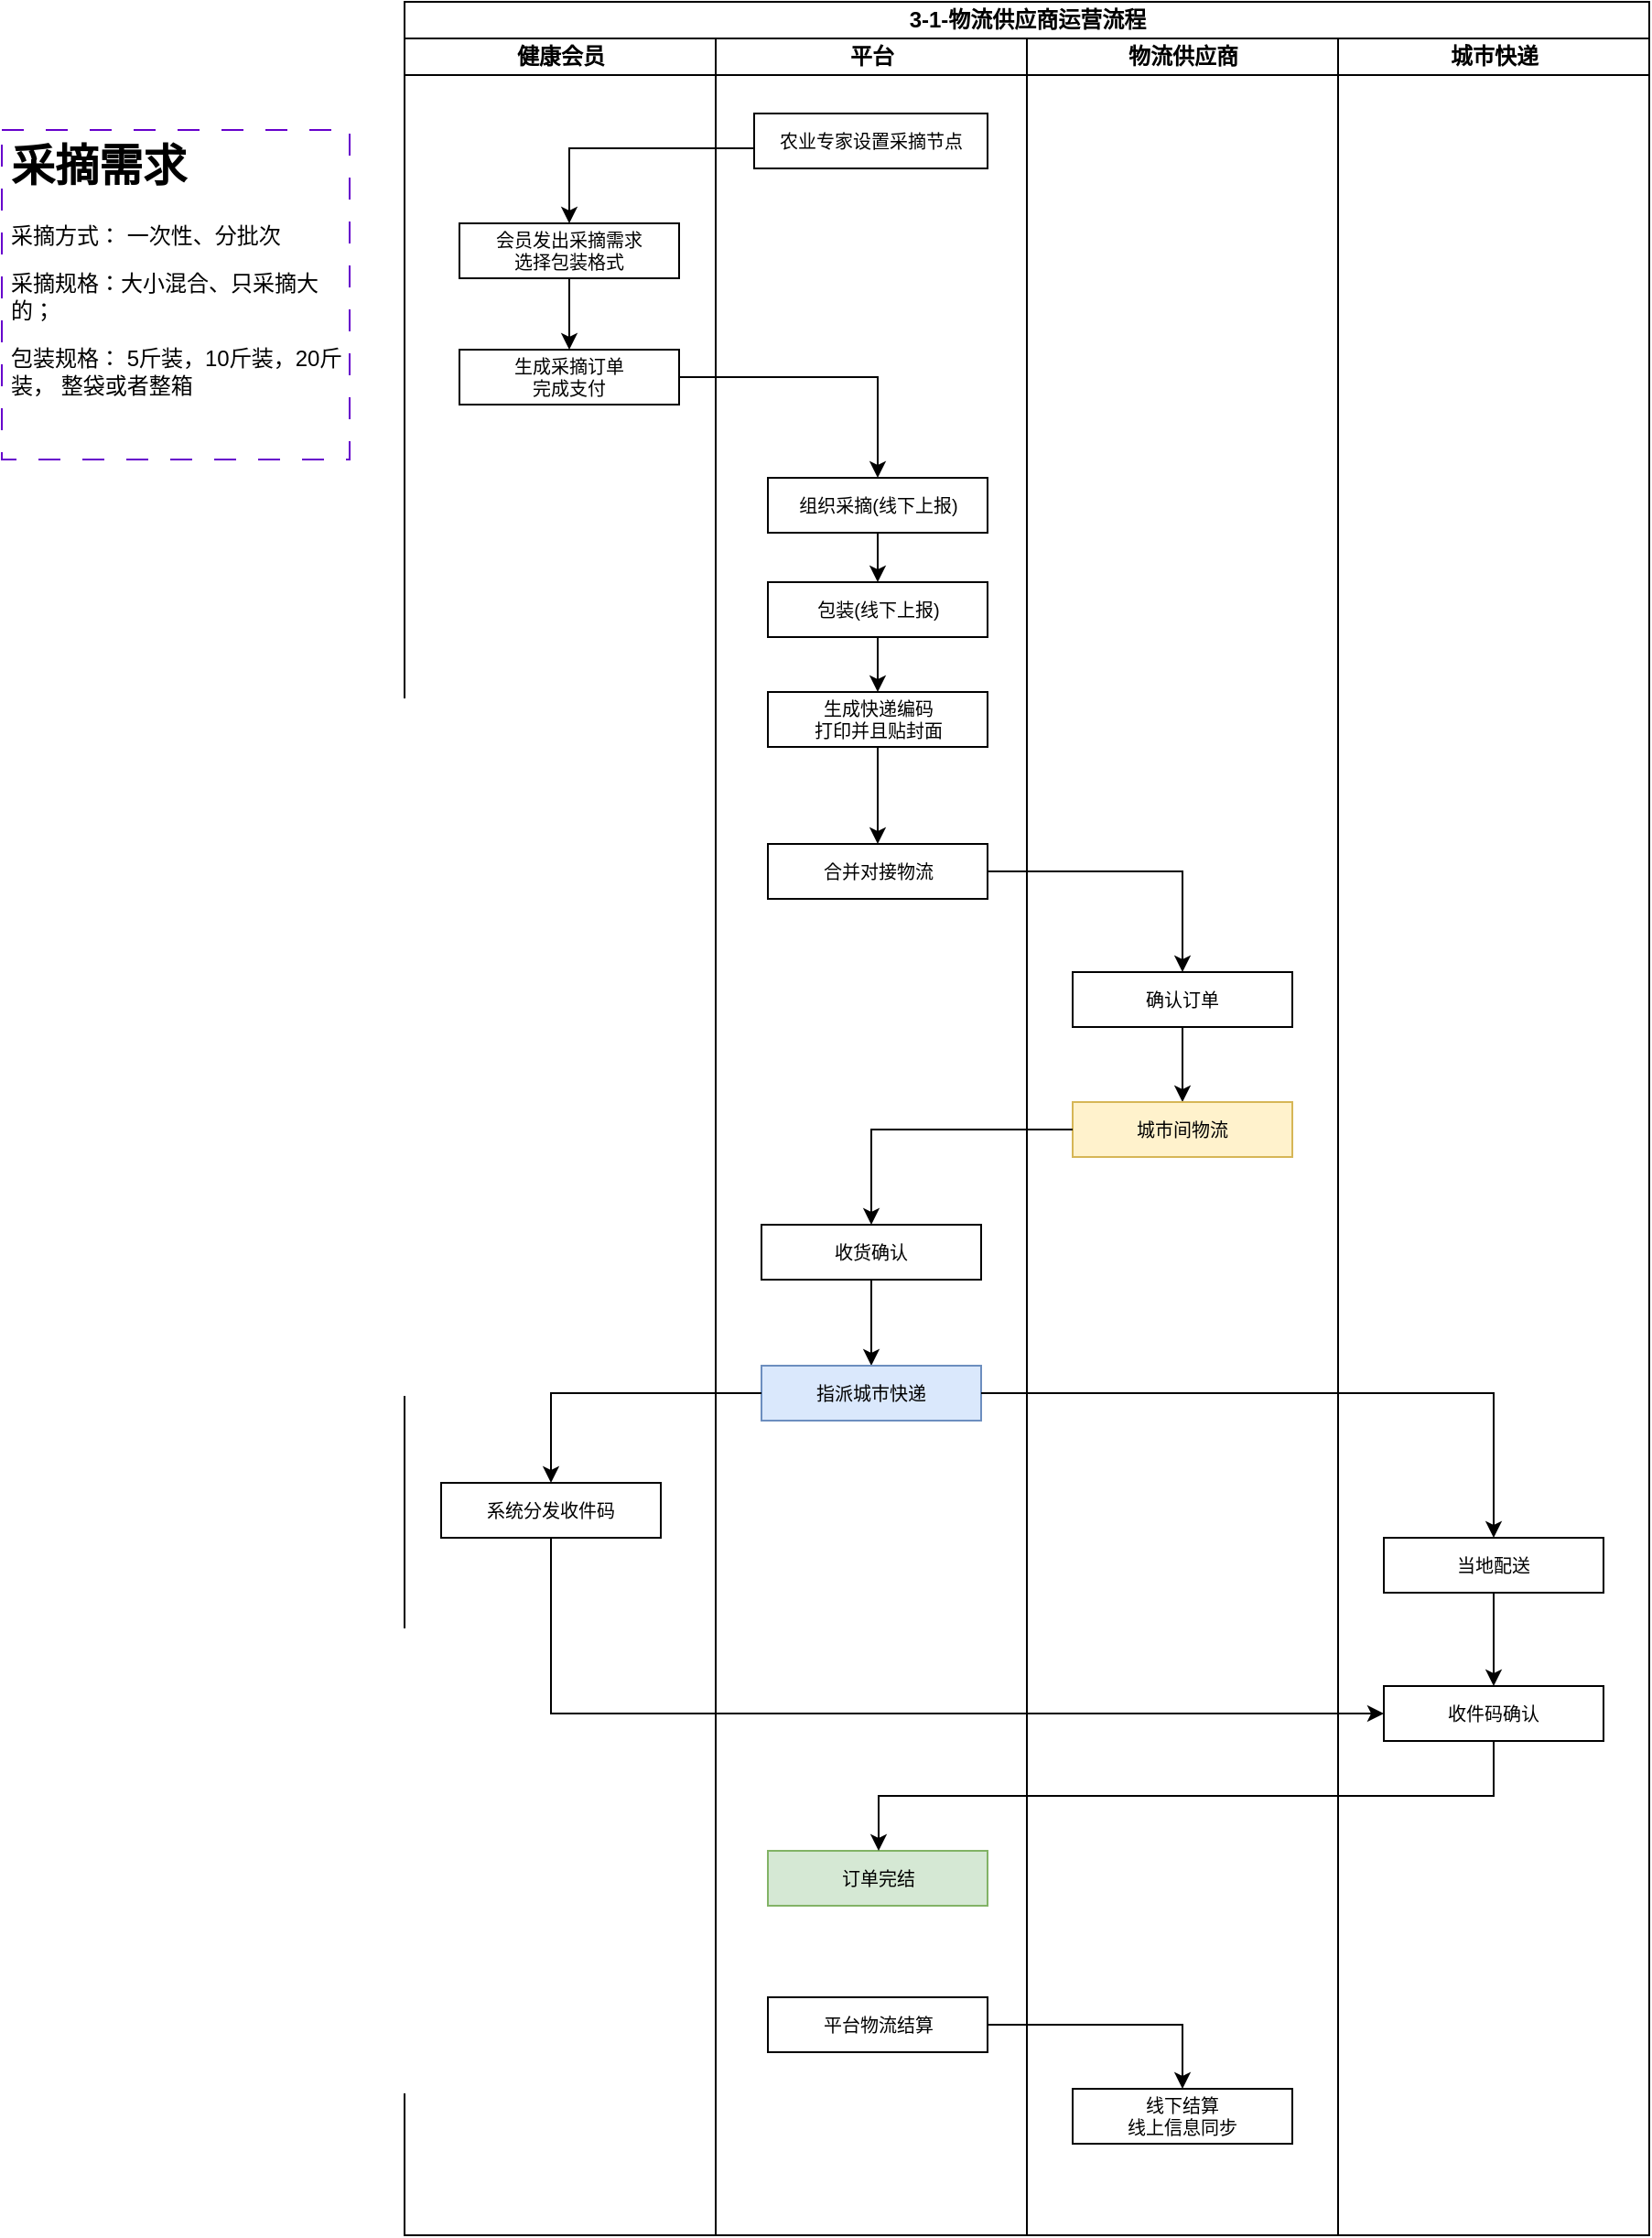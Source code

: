 <mxfile version="21.3.8" type="github">
  <diagram id="prtHgNgQTEPvFCAcTncT" name="Page-1">
    <mxGraphModel dx="1740" dy="498" grid="1" gridSize="10" guides="1" tooltips="1" connect="1" arrows="1" fold="1" page="1" pageScale="1" pageWidth="827" pageHeight="1169" math="0" shadow="0">
      <root>
        <mxCell id="0" />
        <mxCell id="1" parent="0" />
        <mxCell id="nng4U_16F_-NZcDSoOfd-1" value="3-1-物流供应商运营流程" style="swimlane;childLayout=stackLayout;resizeParent=1;resizeParentMax=0;startSize=20;html=1;" vertex="1" parent="1">
          <mxGeometry x="40.0" y="40" width="680" height="1220" as="geometry" />
        </mxCell>
        <mxCell id="nng4U_16F_-NZcDSoOfd-2" value="健康会员" style="swimlane;startSize=20;html=1;" vertex="1" parent="nng4U_16F_-NZcDSoOfd-1">
          <mxGeometry y="20" width="170" height="1200" as="geometry" />
        </mxCell>
        <mxCell id="nng4U_16F_-NZcDSoOfd-17" value="" style="edgeStyle=orthogonalEdgeStyle;rounded=0;orthogonalLoop=1;jettySize=auto;html=1;" edge="1" parent="nng4U_16F_-NZcDSoOfd-2" source="nng4U_16F_-NZcDSoOfd-7" target="nng4U_16F_-NZcDSoOfd-16">
          <mxGeometry relative="1" as="geometry" />
        </mxCell>
        <mxCell id="nng4U_16F_-NZcDSoOfd-7" value="会员发出采摘需求&lt;br&gt;选择包装格式" style="whiteSpace=wrap;html=1;fontSize=10;rounded=0;" vertex="1" parent="nng4U_16F_-NZcDSoOfd-2">
          <mxGeometry x="30" y="101" width="120" height="30" as="geometry" />
        </mxCell>
        <mxCell id="nng4U_16F_-NZcDSoOfd-16" value="生成采摘订单&lt;br&gt;完成支付" style="whiteSpace=wrap;html=1;fontSize=10;rounded=0;" vertex="1" parent="nng4U_16F_-NZcDSoOfd-2">
          <mxGeometry x="30" y="170" width="120" height="30" as="geometry" />
        </mxCell>
        <mxCell id="nng4U_16F_-NZcDSoOfd-54" value="系统分发收件码" style="whiteSpace=wrap;html=1;fontSize=10;rounded=0;" vertex="1" parent="nng4U_16F_-NZcDSoOfd-2">
          <mxGeometry x="20" y="789" width="120" height="30" as="geometry" />
        </mxCell>
        <mxCell id="nng4U_16F_-NZcDSoOfd-3" value="平台" style="swimlane;startSize=20;html=1;" vertex="1" parent="nng4U_16F_-NZcDSoOfd-1">
          <mxGeometry x="170" y="20" width="170" height="1200" as="geometry" />
        </mxCell>
        <mxCell id="nng4U_16F_-NZcDSoOfd-5" value="农业专家设置采摘节点" style="rounded=0;whiteSpace=wrap;html=1;fontSize=10;" vertex="1" parent="nng4U_16F_-NZcDSoOfd-3">
          <mxGeometry x="21" y="41" width="127.5" height="30" as="geometry" />
        </mxCell>
        <mxCell id="nng4U_16F_-NZcDSoOfd-12" value="" style="edgeStyle=orthogonalEdgeStyle;rounded=0;orthogonalLoop=1;jettySize=auto;html=1;" edge="1" parent="nng4U_16F_-NZcDSoOfd-3" source="nng4U_16F_-NZcDSoOfd-9" target="nng4U_16F_-NZcDSoOfd-11">
          <mxGeometry relative="1" as="geometry" />
        </mxCell>
        <mxCell id="nng4U_16F_-NZcDSoOfd-9" value="组织采摘(线下上报)" style="whiteSpace=wrap;html=1;fontSize=10;rounded=0;" vertex="1" parent="nng4U_16F_-NZcDSoOfd-3">
          <mxGeometry x="28.5" y="240" width="120" height="30" as="geometry" />
        </mxCell>
        <mxCell id="nng4U_16F_-NZcDSoOfd-15" value="" style="edgeStyle=orthogonalEdgeStyle;rounded=0;orthogonalLoop=1;jettySize=auto;html=1;" edge="1" parent="nng4U_16F_-NZcDSoOfd-3" source="nng4U_16F_-NZcDSoOfd-11" target="nng4U_16F_-NZcDSoOfd-14">
          <mxGeometry relative="1" as="geometry" />
        </mxCell>
        <mxCell id="nng4U_16F_-NZcDSoOfd-11" value="包装(线下上报)" style="whiteSpace=wrap;html=1;fontSize=10;rounded=0;" vertex="1" parent="nng4U_16F_-NZcDSoOfd-3">
          <mxGeometry x="28.5" y="297" width="120" height="30" as="geometry" />
        </mxCell>
        <mxCell id="nng4U_16F_-NZcDSoOfd-20" value="" style="edgeStyle=orthogonalEdgeStyle;rounded=0;orthogonalLoop=1;jettySize=auto;html=1;" edge="1" parent="nng4U_16F_-NZcDSoOfd-3" source="nng4U_16F_-NZcDSoOfd-14" target="nng4U_16F_-NZcDSoOfd-19">
          <mxGeometry relative="1" as="geometry" />
        </mxCell>
        <mxCell id="nng4U_16F_-NZcDSoOfd-14" value="生成快递编码&lt;br&gt;打印并且贴封面" style="whiteSpace=wrap;html=1;fontSize=10;rounded=0;" vertex="1" parent="nng4U_16F_-NZcDSoOfd-3">
          <mxGeometry x="28.5" y="357" width="120" height="30" as="geometry" />
        </mxCell>
        <mxCell id="nng4U_16F_-NZcDSoOfd-19" value="合并对接物流" style="whiteSpace=wrap;html=1;fontSize=10;rounded=0;" vertex="1" parent="nng4U_16F_-NZcDSoOfd-3">
          <mxGeometry x="28.5" y="440" width="120" height="30" as="geometry" />
        </mxCell>
        <mxCell id="nng4U_16F_-NZcDSoOfd-53" value="" style="edgeStyle=orthogonalEdgeStyle;rounded=0;orthogonalLoop=1;jettySize=auto;html=1;" edge="1" parent="nng4U_16F_-NZcDSoOfd-3" source="nng4U_16F_-NZcDSoOfd-25" target="nng4U_16F_-NZcDSoOfd-52">
          <mxGeometry relative="1" as="geometry" />
        </mxCell>
        <mxCell id="nng4U_16F_-NZcDSoOfd-25" value="收货确认" style="whiteSpace=wrap;html=1;fontSize=10;rounded=0;" vertex="1" parent="nng4U_16F_-NZcDSoOfd-3">
          <mxGeometry x="25" y="648" width="120" height="30" as="geometry" />
        </mxCell>
        <mxCell id="nng4U_16F_-NZcDSoOfd-52" value="指派城市快递" style="whiteSpace=wrap;html=1;fontSize=10;rounded=0;fillColor=#dae8fc;strokeColor=#6c8ebf;" vertex="1" parent="nng4U_16F_-NZcDSoOfd-3">
          <mxGeometry x="25" y="725" width="120" height="30" as="geometry" />
        </mxCell>
        <mxCell id="nng4U_16F_-NZcDSoOfd-61" value="订单完结" style="whiteSpace=wrap;html=1;fontSize=10;rounded=0;fillColor=#d5e8d4;strokeColor=#82b366;" vertex="1" parent="nng4U_16F_-NZcDSoOfd-3">
          <mxGeometry x="28.5" y="990" width="120" height="30" as="geometry" />
        </mxCell>
        <mxCell id="nng4U_16F_-NZcDSoOfd-63" value="平台物流结算" style="whiteSpace=wrap;html=1;fontSize=10;rounded=0;" vertex="1" parent="nng4U_16F_-NZcDSoOfd-3">
          <mxGeometry x="28.5" y="1070" width="120" height="30" as="geometry" />
        </mxCell>
        <mxCell id="nng4U_16F_-NZcDSoOfd-4" value="物流供应商" style="swimlane;startSize=20;html=1;" vertex="1" parent="nng4U_16F_-NZcDSoOfd-1">
          <mxGeometry x="340" y="20" width="170" height="1200" as="geometry" />
        </mxCell>
        <mxCell id="nng4U_16F_-NZcDSoOfd-24" value="" style="edgeStyle=orthogonalEdgeStyle;rounded=0;orthogonalLoop=1;jettySize=auto;html=1;" edge="1" parent="nng4U_16F_-NZcDSoOfd-4" source="nng4U_16F_-NZcDSoOfd-21" target="nng4U_16F_-NZcDSoOfd-23">
          <mxGeometry relative="1" as="geometry" />
        </mxCell>
        <mxCell id="nng4U_16F_-NZcDSoOfd-21" value="确认订单" style="whiteSpace=wrap;html=1;fontSize=10;rounded=0;" vertex="1" parent="nng4U_16F_-NZcDSoOfd-4">
          <mxGeometry x="25" y="510" width="120" height="30" as="geometry" />
        </mxCell>
        <mxCell id="nng4U_16F_-NZcDSoOfd-23" value="城市间物流" style="whiteSpace=wrap;html=1;fontSize=10;rounded=0;fillColor=#fff2cc;strokeColor=#d6b656;" vertex="1" parent="nng4U_16F_-NZcDSoOfd-4">
          <mxGeometry x="25" y="581" width="120" height="30" as="geometry" />
        </mxCell>
        <mxCell id="nng4U_16F_-NZcDSoOfd-64" value="线下结算&lt;br&gt;线上信息同步" style="whiteSpace=wrap;html=1;fontSize=10;rounded=0;" vertex="1" parent="nng4U_16F_-NZcDSoOfd-4">
          <mxGeometry x="25" y="1120" width="120" height="30" as="geometry" />
        </mxCell>
        <mxCell id="nng4U_16F_-NZcDSoOfd-13" value="城市快递" style="swimlane;startSize=20;html=1;" vertex="1" parent="nng4U_16F_-NZcDSoOfd-1">
          <mxGeometry x="510" y="20" width="170" height="1200" as="geometry" />
        </mxCell>
        <mxCell id="nng4U_16F_-NZcDSoOfd-60" value="" style="edgeStyle=orthogonalEdgeStyle;rounded=0;orthogonalLoop=1;jettySize=auto;html=1;" edge="1" parent="nng4U_16F_-NZcDSoOfd-13" source="nng4U_16F_-NZcDSoOfd-56" target="nng4U_16F_-NZcDSoOfd-58">
          <mxGeometry relative="1" as="geometry" />
        </mxCell>
        <mxCell id="nng4U_16F_-NZcDSoOfd-56" value="当地配送" style="whiteSpace=wrap;html=1;fontSize=10;rounded=0;" vertex="1" parent="nng4U_16F_-NZcDSoOfd-13">
          <mxGeometry x="25" y="819" width="120" height="30" as="geometry" />
        </mxCell>
        <mxCell id="nng4U_16F_-NZcDSoOfd-58" value="收件码确认" style="whiteSpace=wrap;html=1;fontSize=10;rounded=0;" vertex="1" parent="nng4U_16F_-NZcDSoOfd-13">
          <mxGeometry x="25" y="900" width="120" height="30" as="geometry" />
        </mxCell>
        <mxCell id="nng4U_16F_-NZcDSoOfd-8" value="" style="edgeStyle=orthogonalEdgeStyle;rounded=0;orthogonalLoop=1;jettySize=auto;html=1;" edge="1" parent="nng4U_16F_-NZcDSoOfd-1" source="nng4U_16F_-NZcDSoOfd-5" target="nng4U_16F_-NZcDSoOfd-7">
          <mxGeometry relative="1" as="geometry">
            <Array as="points">
              <mxPoint x="90" y="80" />
            </Array>
          </mxGeometry>
        </mxCell>
        <mxCell id="nng4U_16F_-NZcDSoOfd-10" style="edgeStyle=orthogonalEdgeStyle;rounded=0;orthogonalLoop=1;jettySize=auto;html=1;exitX=1;exitY=0.5;exitDx=0;exitDy=0;" edge="1" parent="nng4U_16F_-NZcDSoOfd-1" source="nng4U_16F_-NZcDSoOfd-16" target="nng4U_16F_-NZcDSoOfd-9">
          <mxGeometry relative="1" as="geometry" />
        </mxCell>
        <mxCell id="nng4U_16F_-NZcDSoOfd-22" style="edgeStyle=orthogonalEdgeStyle;rounded=0;orthogonalLoop=1;jettySize=auto;html=1;" edge="1" parent="nng4U_16F_-NZcDSoOfd-1" source="nng4U_16F_-NZcDSoOfd-19" target="nng4U_16F_-NZcDSoOfd-21">
          <mxGeometry relative="1" as="geometry" />
        </mxCell>
        <mxCell id="nng4U_16F_-NZcDSoOfd-27" style="edgeStyle=orthogonalEdgeStyle;rounded=0;orthogonalLoop=1;jettySize=auto;html=1;entryX=0.5;entryY=0;entryDx=0;entryDy=0;" edge="1" parent="nng4U_16F_-NZcDSoOfd-1" source="nng4U_16F_-NZcDSoOfd-23" target="nng4U_16F_-NZcDSoOfd-25">
          <mxGeometry relative="1" as="geometry" />
        </mxCell>
        <mxCell id="nng4U_16F_-NZcDSoOfd-55" style="edgeStyle=orthogonalEdgeStyle;rounded=0;orthogonalLoop=1;jettySize=auto;html=1;" edge="1" parent="nng4U_16F_-NZcDSoOfd-1" source="nng4U_16F_-NZcDSoOfd-52" target="nng4U_16F_-NZcDSoOfd-54">
          <mxGeometry relative="1" as="geometry" />
        </mxCell>
        <mxCell id="nng4U_16F_-NZcDSoOfd-57" style="edgeStyle=orthogonalEdgeStyle;rounded=0;orthogonalLoop=1;jettySize=auto;html=1;" edge="1" parent="nng4U_16F_-NZcDSoOfd-1" source="nng4U_16F_-NZcDSoOfd-52" target="nng4U_16F_-NZcDSoOfd-56">
          <mxGeometry relative="1" as="geometry" />
        </mxCell>
        <mxCell id="nng4U_16F_-NZcDSoOfd-59" style="edgeStyle=orthogonalEdgeStyle;rounded=0;orthogonalLoop=1;jettySize=auto;html=1;entryX=0;entryY=0.5;entryDx=0;entryDy=0;" edge="1" parent="nng4U_16F_-NZcDSoOfd-1" source="nng4U_16F_-NZcDSoOfd-54" target="nng4U_16F_-NZcDSoOfd-58">
          <mxGeometry relative="1" as="geometry">
            <Array as="points">
              <mxPoint x="80" y="935" />
            </Array>
          </mxGeometry>
        </mxCell>
        <mxCell id="nng4U_16F_-NZcDSoOfd-62" style="edgeStyle=orthogonalEdgeStyle;rounded=0;orthogonalLoop=1;jettySize=auto;html=1;" edge="1" parent="nng4U_16F_-NZcDSoOfd-1" source="nng4U_16F_-NZcDSoOfd-58" target="nng4U_16F_-NZcDSoOfd-61">
          <mxGeometry relative="1" as="geometry">
            <Array as="points">
              <mxPoint x="595" y="980" />
              <mxPoint x="259" y="980" />
            </Array>
          </mxGeometry>
        </mxCell>
        <mxCell id="nng4U_16F_-NZcDSoOfd-65" style="edgeStyle=orthogonalEdgeStyle;rounded=0;orthogonalLoop=1;jettySize=auto;html=1;" edge="1" parent="nng4U_16F_-NZcDSoOfd-1" source="nng4U_16F_-NZcDSoOfd-63" target="nng4U_16F_-NZcDSoOfd-64">
          <mxGeometry relative="1" as="geometry" />
        </mxCell>
        <mxCell id="nng4U_16F_-NZcDSoOfd-18" value="&lt;h1&gt;采摘需求&lt;/h1&gt;&lt;p&gt;采摘方式： 一次性、分批次&lt;/p&gt;&lt;p&gt;采摘规格：大小混合、只采摘大的；&lt;/p&gt;&lt;p&gt;包装规格： 5斤装，10斤装，20斤装， 整袋或者整箱&lt;/p&gt;" style="text;html=1;strokeColor=#6600CC;fillColor=default;spacing=5;spacingTop=-20;whiteSpace=wrap;overflow=hidden;rounded=0;dashed=1;dashPattern=12 12;" vertex="1" parent="1">
          <mxGeometry x="-180" y="110" width="190" height="180" as="geometry" />
        </mxCell>
      </root>
    </mxGraphModel>
  </diagram>
</mxfile>
